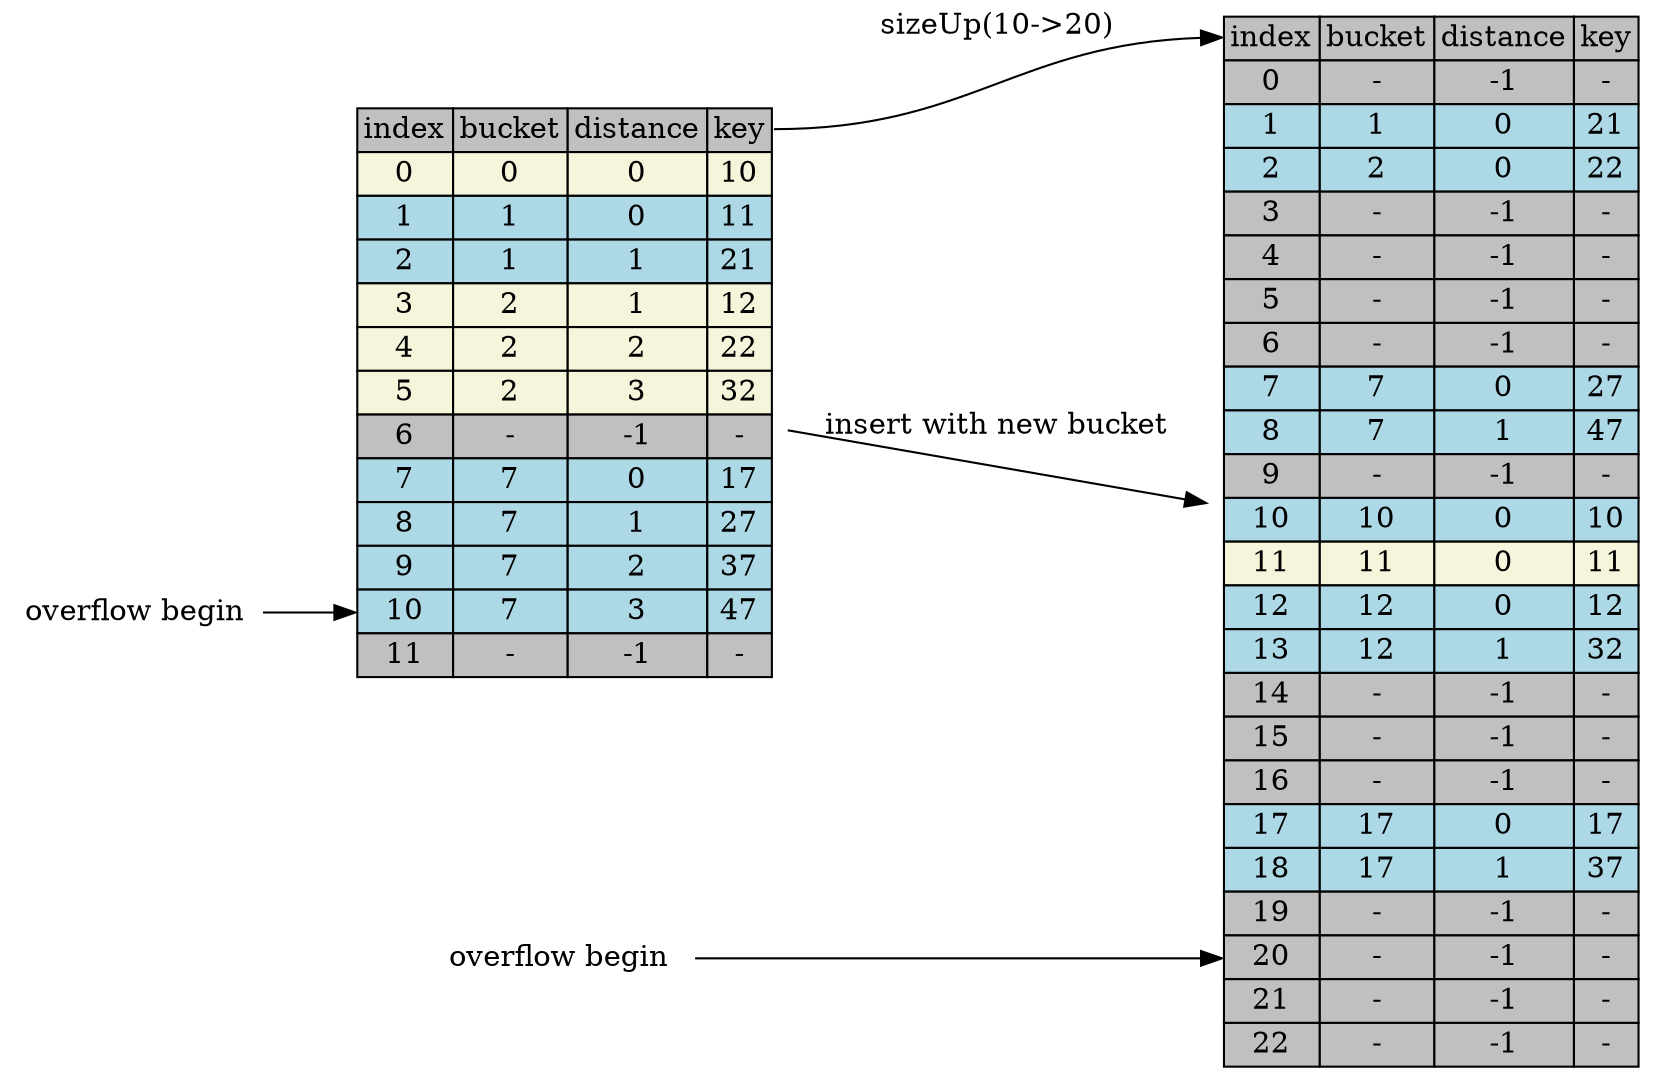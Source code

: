 digraph table{
    rankdir=LR
    #ranksep="0.2"
    node[shape=plaintext]

    table[label=<
        <TABLE BORDER="0" CELLBORDER="1" CELLSPACING="0">
            <TR>
                <TD BGCOLOR="grey" PORT="h">index</TD>
                <TD BGCOLOR="grey">bucket</TD>
                <TD BGCOLOR="grey">distance</TD>
                <TD BGCOLOR="grey" PORT="k">key</TD>
            </TR>           
            <TR>
                <TD BGCOLOR="beige" PORT="i0">0</TD>
                <TD BGCOLOR="beige">0</TD>
                <TD BGCOLOR="beige">0</TD>
                <TD BGCOLOR="beige" PORT="k0">10</TD>
            </TR>           
            <TR>
                <TD BGCOLOR="lightblue" PORT="i1">1</TD>
                <TD BGCOLOR="lightblue">1</TD>
                <TD BGCOLOR="lightblue">0</TD>
                <TD BGCOLOR="lightblue" PORT="k1">11</TD>
            </TR>           
            <TR>
                <TD BGCOLOR="lightblue" PORT="i2">2</TD>
                <TD BGCOLOR="lightblue">1</TD>
                <TD BGCOLOR="lightblue">1</TD>
                <TD BGCOLOR="lightblue" PORT="k2">21</TD>
            </TR>           
            <TR>
                <TD BGCOLOR="beige" PORT="i3">3</TD>
                <TD BGCOLOR="beige">2</TD>
                <TD BGCOLOR="beige">1</TD>
                <TD BGCOLOR="beige" PORT="k3">12</TD>
            </TR>           
            <TR>
                <TD BGCOLOR="beige" PORT="i4">4</TD>
                <TD BGCOLOR="beige">2</TD>
                <TD BGCOLOR="beige">2</TD>
                <TD BGCOLOR="beige" PORT="k4">22</TD>
            </TR>           
            <TR>
                <TD BGCOLOR="beige" PORT="i5">5</TD>
                <TD BGCOLOR="beige">2</TD>
                <TD BGCOLOR="beige">3</TD>
                <TD BGCOLOR="beige" PORT="k5">32</TD>
            </TR>           
            <TR>
                <TD BGCOLOR="grey" PORT="i6">6</TD>
                <TD BGCOLOR="grey">-</TD>
                <TD BGCOLOR="grey">-1</TD>
                <TD BGCOLOR="grey" PORT="k6">-</TD>
            </TR>           
            <TR>
                <TD BGCOLOR="lightblue" PORT="i7">7</TD>
                <TD BGCOLOR="lightblue">7</TD>
                <TD BGCOLOR="lightblue">0</TD>
                <TD BGCOLOR="lightblue" PORT="k7">17</TD>
            </TR>           
            <TR>
                <TD BGCOLOR="lightblue" PORT="i8">8</TD>
                <TD BGCOLOR="lightblue">7</TD>
                <TD BGCOLOR="lightblue">1</TD>
                <TD BGCOLOR="lightblue" PORT="k8">27</TD>
            </TR>           
            <TR>
                <TD BGCOLOR="lightblue" PORT="i9">9</TD>
                <TD BGCOLOR="lightblue">7</TD>
                <TD BGCOLOR="lightblue">2</TD>
                <TD BGCOLOR="lightblue" PORT="k9">37</TD>
            </TR>           
            <TR>
                <TD BGCOLOR="lightblue" PORT="i10">10</TD>
                <TD BGCOLOR="lightblue">7</TD>
                <TD BGCOLOR="lightblue">3</TD>
                <TD BGCOLOR="lightblue" PORT="k10">47</TD>
            </TR>           
            <TR>
                <TD BGCOLOR="grey" PORT="i11">11</TD>
                <TD BGCOLOR="grey">-</TD>
                <TD BGCOLOR="grey">-1</TD>
                <TD BGCOLOR="grey" PORT="k11">-</TD>
            </TR>          
        </TABLE>
    >]
    table2[label=<
        <TABLE BORDER="0" CELLBORDER="1" CELLSPACING="0">
            <TR>
                <TD BGCOLOR="grey" PORT="h">index</TD>
                <TD BGCOLOR="grey">bucket</TD>
                <TD BGCOLOR="grey">distance</TD>
                <TD BGCOLOR="grey" PORT="k">key</TD>
            </TR>           
            <TR>
                <TD BGCOLOR="grey" PORT="i0">0</TD>
                <TD BGCOLOR="grey">-</TD>
                <TD BGCOLOR="grey">-1</TD>
                <TD BGCOLOR="grey" PORT="k0">-</TD>
            </TR>           
            <TR>
                <TD BGCOLOR="lightblue" PORT="i1">1</TD>
                <TD BGCOLOR="lightblue">1</TD>
                <TD BGCOLOR="lightblue">0</TD>
                <TD BGCOLOR="lightblue" PORT="k1">21</TD>
            </TR>           
            <TR>
                <TD BGCOLOR="lightblue" PORT="i2">2</TD>
                <TD BGCOLOR="lightblue">2</TD>
                <TD BGCOLOR="lightblue">0</TD>
                <TD BGCOLOR="lightblue" PORT="k2">22</TD>
            </TR>           
            <TR>
                <TD BGCOLOR="grey" PORT="i3">3</TD>
                <TD BGCOLOR="grey">-</TD>
                <TD BGCOLOR="grey">-1</TD>
                <TD BGCOLOR="grey" PORT="k3">-</TD>
            </TR>           
            <TR>
                <TD BGCOLOR="grey" PORT="i4">4</TD>
                <TD BGCOLOR="grey">-</TD>
                <TD BGCOLOR="grey">-1</TD>
                <TD BGCOLOR="grey" PORT="k4">-</TD>
            </TR>           
            <TR>
                <TD BGCOLOR="grey" PORT="i5">5</TD>
                <TD BGCOLOR="grey">-</TD>
                <TD BGCOLOR="grey">-1</TD>
                <TD BGCOLOR="grey" PORT="k5">-</TD>
            </TR>           
            <TR>
                <TD BGCOLOR="grey" PORT="i6">6</TD>
                <TD BGCOLOR="grey">-</TD>
                <TD BGCOLOR="grey">-1</TD>
                <TD BGCOLOR="grey" PORT="k6">-</TD>
            </TR>           
            <TR>
                <TD BGCOLOR="lightblue" PORT="i7">7</TD>
                <TD BGCOLOR="lightblue">7</TD>
                <TD BGCOLOR="lightblue">0</TD>
                <TD BGCOLOR="lightblue" PORT="k7">27</TD>
            </TR>           
            <TR>
                <TD BGCOLOR="lightblue" PORT="i8">8</TD>
                <TD BGCOLOR="lightblue">7</TD>
                <TD BGCOLOR="lightblue">1</TD>
                <TD BGCOLOR="lightblue" PORT="k8">47</TD>
            </TR>           
            <TR>
                <TD BGCOLOR="grey" PORT="i9">9</TD>
                <TD BGCOLOR="grey">-</TD>
                <TD BGCOLOR="grey">-1</TD>
                <TD BGCOLOR="grey" PORT="k9">-</TD>
            </TR>           
            <TR>
                <TD BGCOLOR="lightblue" PORT="i10">10</TD>
                <TD BGCOLOR="lightblue">10</TD>
                <TD BGCOLOR="lightblue">0</TD>
                <TD BGCOLOR="lightblue" PORT="k10">10</TD>
            </TR>           
            <TR>
                <TD BGCOLOR="beige" PORT="i11">11</TD>
                <TD BGCOLOR="beige">11</TD>
                <TD BGCOLOR="beige">0</TD>
                <TD BGCOLOR="beige" PORT="k11">11</TD>
            </TR>          
            <TR>
                <TD BGCOLOR="lightblue" PORT="i12">12</TD>
                <TD BGCOLOR="lightblue">12</TD>
                <TD BGCOLOR="lightblue">0</TD>
                <TD BGCOLOR="lightblue" PORT="k12">12</TD>
            </TR>          
            <TR>
                <TD BGCOLOR="lightblue" PORT="i13">13</TD>
                <TD BGCOLOR="lightblue">12</TD>
                <TD BGCOLOR="lightblue">1</TD>
                <TD BGCOLOR="lightblue" PORT="k13">32</TD>
            </TR>          
            <TR>
                <TD BGCOLOR="grey" PORT="i14">14</TD>
                <TD BGCOLOR="grey">-</TD>
                <TD BGCOLOR="grey">-1</TD>
                <TD BGCOLOR="grey" PORT="k14">-</TD>
            </TR>          
            <TR>
                <TD BGCOLOR="grey" PORT="i15">15</TD>
                <TD BGCOLOR="grey">-</TD>
                <TD BGCOLOR="grey">-1</TD>
                <TD BGCOLOR="grey" PORT="k15">-</TD>
            </TR>          
            <TR>
                <TD BGCOLOR="grey" PORT="i16">16</TD>
                <TD BGCOLOR="grey">-</TD>
                <TD BGCOLOR="grey">-1</TD>
                <TD BGCOLOR="grey" PORT="k16">-</TD>
            </TR>          
            <TR>
                <TD BGCOLOR="lightblue" PORT="i17">17</TD>
                <TD BGCOLOR="lightblue">17</TD>
                <TD BGCOLOR="lightblue">0</TD>
                <TD BGCOLOR="lightblue" PORT="k17">17</TD>
            </TR>          
            <TR>
                <TD BGCOLOR="lightblue" PORT="i18">18</TD>
                <TD BGCOLOR="lightblue">17</TD>
                <TD BGCOLOR="lightblue">1</TD>
                <TD BGCOLOR="lightblue" PORT="k18">37</TD>
            </TR>          
            <TR>
                <TD BGCOLOR="grey" PORT="i19">19</TD>
                <TD BGCOLOR="grey">-</TD>
                <TD BGCOLOR="grey">-1</TD>
                <TD BGCOLOR="grey" PORT="k19">-</TD>
            </TR>          
            <TR>
                <TD BGCOLOR="grey" PORT="i20">20</TD>
                <TD BGCOLOR="grey">-</TD>
                <TD BGCOLOR="grey">-1</TD>
                <TD BGCOLOR="grey" PORT="k20">-</TD>
            </TR>          
            <TR>
                <TD BGCOLOR="grey" PORT="i21">21</TD>
                <TD BGCOLOR="grey">-</TD>
                <TD BGCOLOR="grey">-1</TD>
                <TD BGCOLOR="grey" PORT="k21">-</TD>
            </TR>          
            <TR>
                <TD BGCOLOR="grey" PORT="i22">22</TD>
                <TD BGCOLOR="grey">-</TD>
                <TD BGCOLOR="grey">-1</TD>
                <TD BGCOLOR="grey" PORT="k22">-</TD>
            </TR>          
        </TABLE>
    >]

    "overflow begin" -> table:i10
    "overflow begin " -> table2:i20 
   table:k -> table2:h [label="sizeUp(10->20)"]
   table->table2[label="insert with new bucket"]
}
